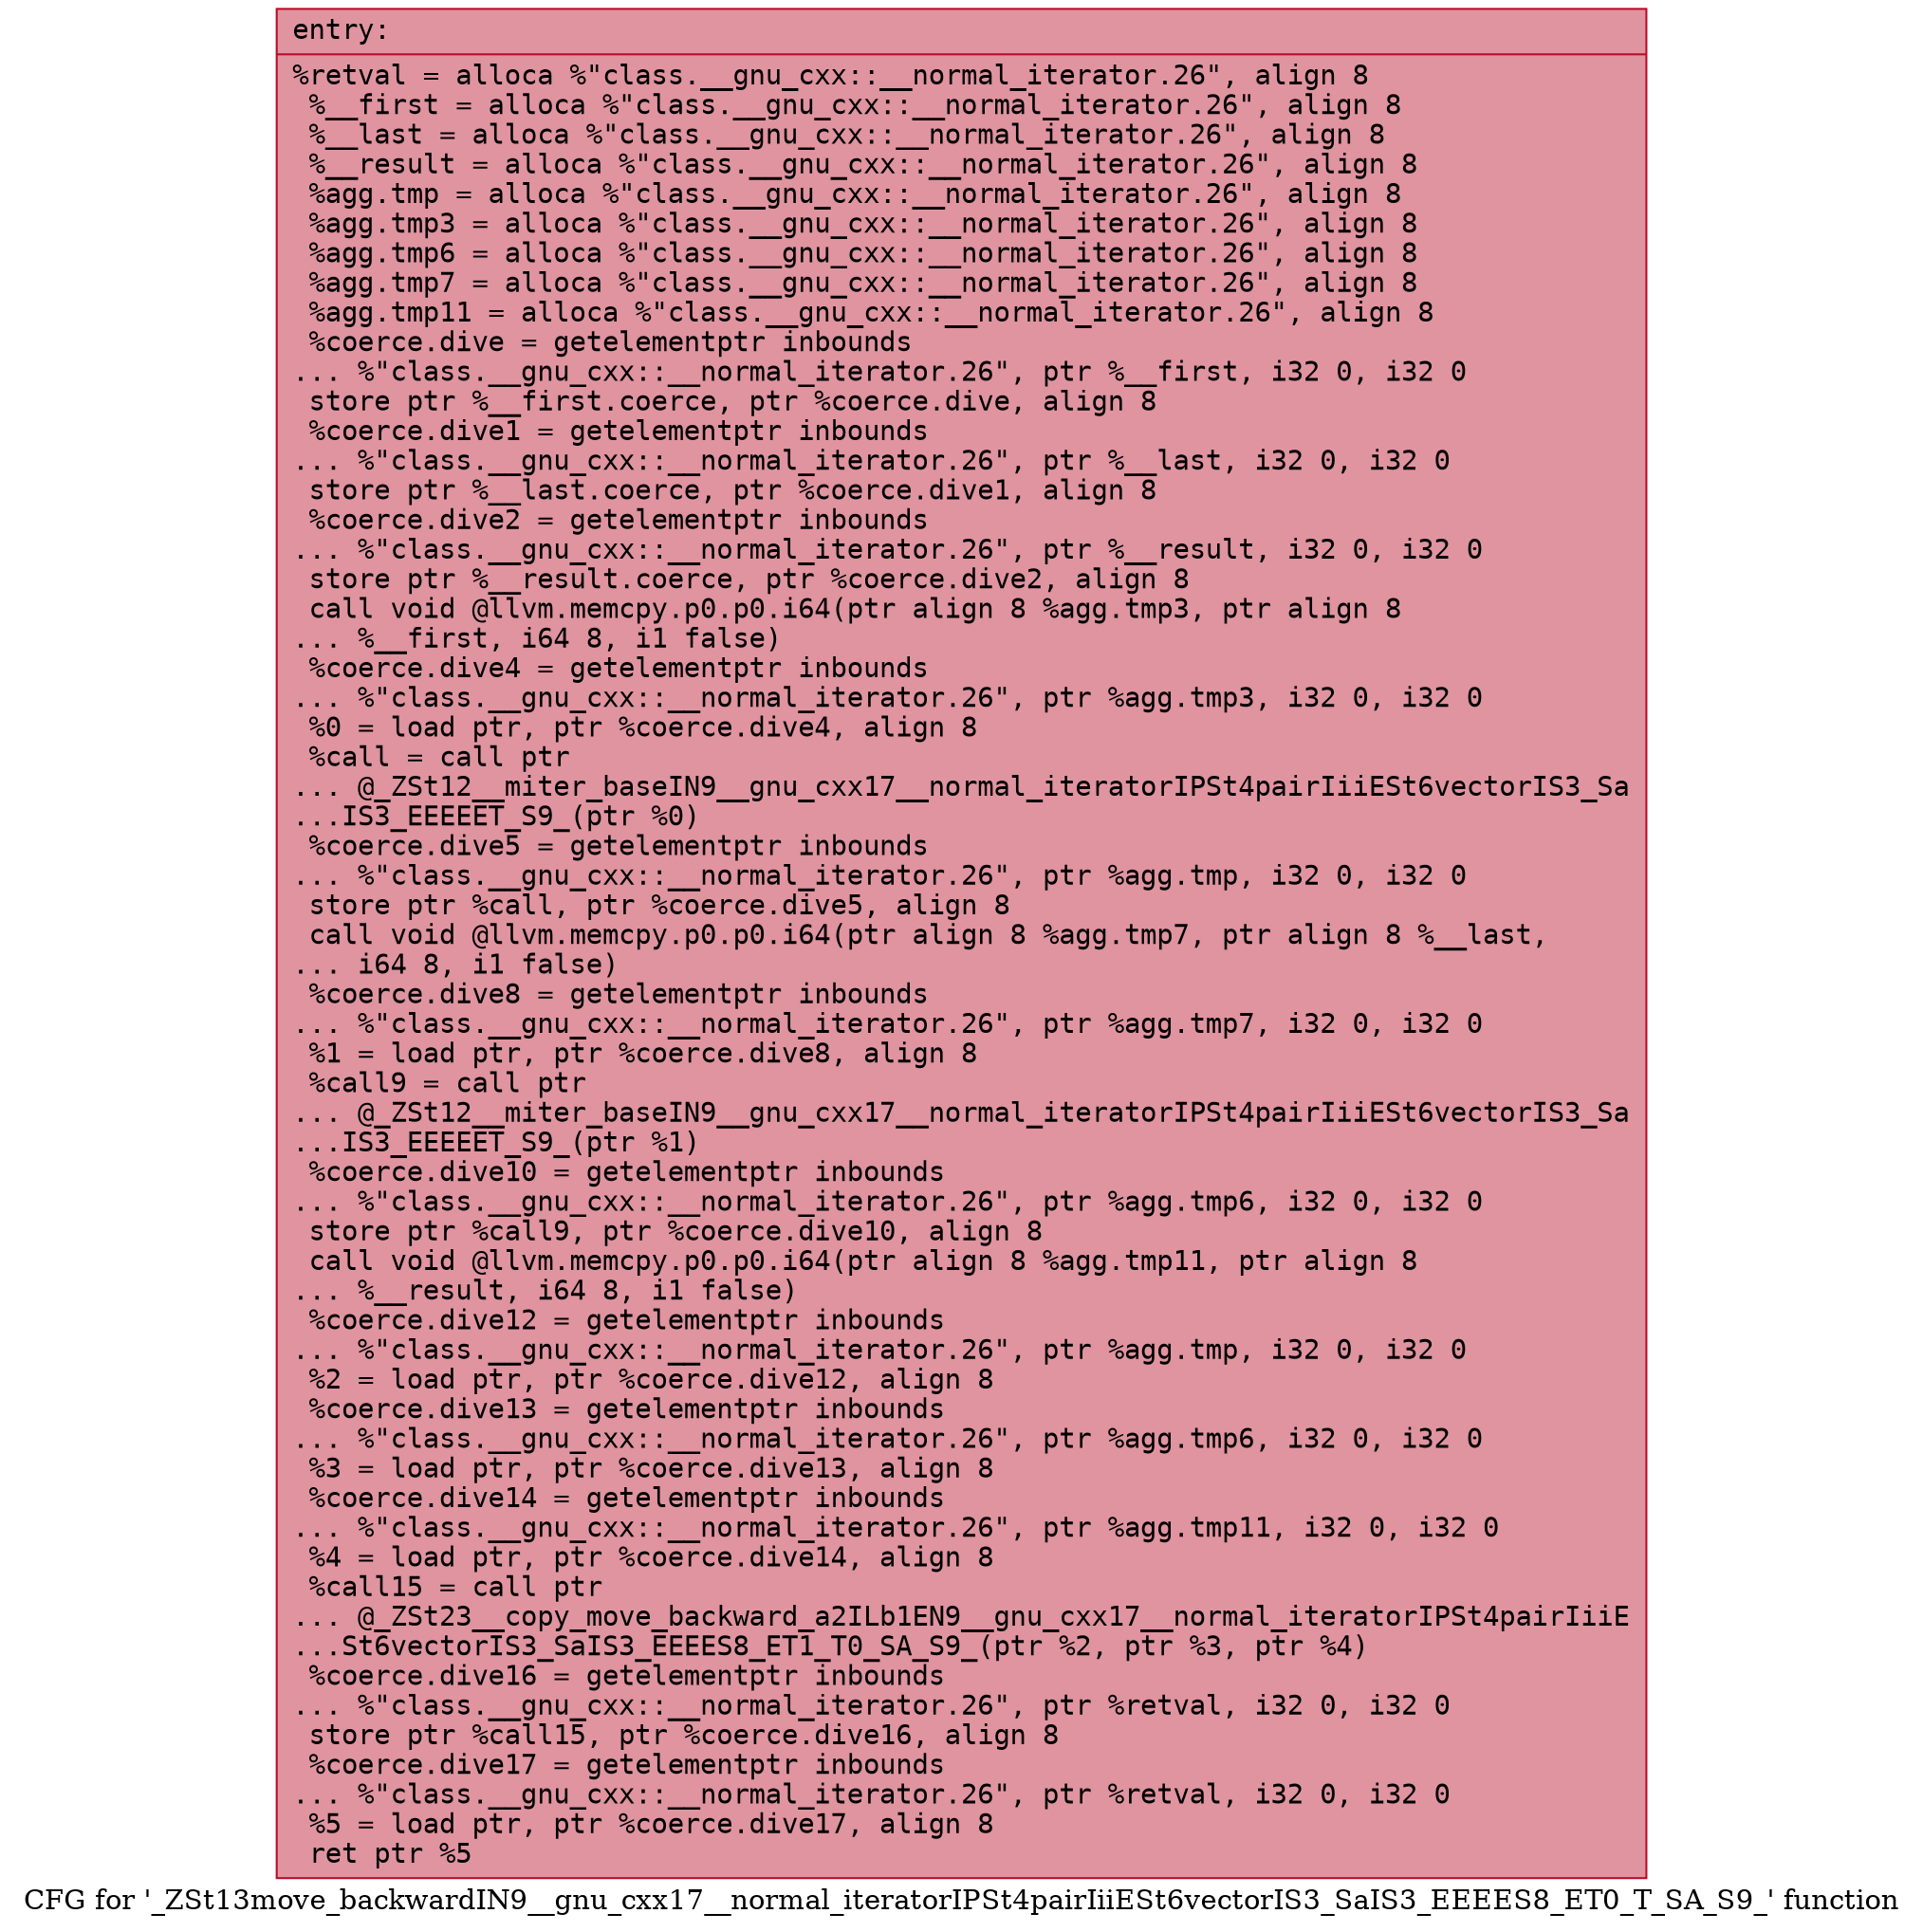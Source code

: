 digraph "CFG for '_ZSt13move_backwardIN9__gnu_cxx17__normal_iteratorIPSt4pairIiiESt6vectorIS3_SaIS3_EEEES8_ET0_T_SA_S9_' function" {
	label="CFG for '_ZSt13move_backwardIN9__gnu_cxx17__normal_iteratorIPSt4pairIiiESt6vectorIS3_SaIS3_EEEES8_ET0_T_SA_S9_' function";

	Node0x56307d76e170 [shape=record,color="#b70d28ff", style=filled, fillcolor="#b70d2870" fontname="Courier",label="{entry:\l|  %retval = alloca %\"class.__gnu_cxx::__normal_iterator.26\", align 8\l  %__first = alloca %\"class.__gnu_cxx::__normal_iterator.26\", align 8\l  %__last = alloca %\"class.__gnu_cxx::__normal_iterator.26\", align 8\l  %__result = alloca %\"class.__gnu_cxx::__normal_iterator.26\", align 8\l  %agg.tmp = alloca %\"class.__gnu_cxx::__normal_iterator.26\", align 8\l  %agg.tmp3 = alloca %\"class.__gnu_cxx::__normal_iterator.26\", align 8\l  %agg.tmp6 = alloca %\"class.__gnu_cxx::__normal_iterator.26\", align 8\l  %agg.tmp7 = alloca %\"class.__gnu_cxx::__normal_iterator.26\", align 8\l  %agg.tmp11 = alloca %\"class.__gnu_cxx::__normal_iterator.26\", align 8\l  %coerce.dive = getelementptr inbounds\l... %\"class.__gnu_cxx::__normal_iterator.26\", ptr %__first, i32 0, i32 0\l  store ptr %__first.coerce, ptr %coerce.dive, align 8\l  %coerce.dive1 = getelementptr inbounds\l... %\"class.__gnu_cxx::__normal_iterator.26\", ptr %__last, i32 0, i32 0\l  store ptr %__last.coerce, ptr %coerce.dive1, align 8\l  %coerce.dive2 = getelementptr inbounds\l... %\"class.__gnu_cxx::__normal_iterator.26\", ptr %__result, i32 0, i32 0\l  store ptr %__result.coerce, ptr %coerce.dive2, align 8\l  call void @llvm.memcpy.p0.p0.i64(ptr align 8 %agg.tmp3, ptr align 8\l... %__first, i64 8, i1 false)\l  %coerce.dive4 = getelementptr inbounds\l... %\"class.__gnu_cxx::__normal_iterator.26\", ptr %agg.tmp3, i32 0, i32 0\l  %0 = load ptr, ptr %coerce.dive4, align 8\l  %call = call ptr\l... @_ZSt12__miter_baseIN9__gnu_cxx17__normal_iteratorIPSt4pairIiiESt6vectorIS3_Sa\l...IS3_EEEEET_S9_(ptr %0)\l  %coerce.dive5 = getelementptr inbounds\l... %\"class.__gnu_cxx::__normal_iterator.26\", ptr %agg.tmp, i32 0, i32 0\l  store ptr %call, ptr %coerce.dive5, align 8\l  call void @llvm.memcpy.p0.p0.i64(ptr align 8 %agg.tmp7, ptr align 8 %__last,\l... i64 8, i1 false)\l  %coerce.dive8 = getelementptr inbounds\l... %\"class.__gnu_cxx::__normal_iterator.26\", ptr %agg.tmp7, i32 0, i32 0\l  %1 = load ptr, ptr %coerce.dive8, align 8\l  %call9 = call ptr\l... @_ZSt12__miter_baseIN9__gnu_cxx17__normal_iteratorIPSt4pairIiiESt6vectorIS3_Sa\l...IS3_EEEEET_S9_(ptr %1)\l  %coerce.dive10 = getelementptr inbounds\l... %\"class.__gnu_cxx::__normal_iterator.26\", ptr %agg.tmp6, i32 0, i32 0\l  store ptr %call9, ptr %coerce.dive10, align 8\l  call void @llvm.memcpy.p0.p0.i64(ptr align 8 %agg.tmp11, ptr align 8\l... %__result, i64 8, i1 false)\l  %coerce.dive12 = getelementptr inbounds\l... %\"class.__gnu_cxx::__normal_iterator.26\", ptr %agg.tmp, i32 0, i32 0\l  %2 = load ptr, ptr %coerce.dive12, align 8\l  %coerce.dive13 = getelementptr inbounds\l... %\"class.__gnu_cxx::__normal_iterator.26\", ptr %agg.tmp6, i32 0, i32 0\l  %3 = load ptr, ptr %coerce.dive13, align 8\l  %coerce.dive14 = getelementptr inbounds\l... %\"class.__gnu_cxx::__normal_iterator.26\", ptr %agg.tmp11, i32 0, i32 0\l  %4 = load ptr, ptr %coerce.dive14, align 8\l  %call15 = call ptr\l... @_ZSt23__copy_move_backward_a2ILb1EN9__gnu_cxx17__normal_iteratorIPSt4pairIiiE\l...St6vectorIS3_SaIS3_EEEES8_ET1_T0_SA_S9_(ptr %2, ptr %3, ptr %4)\l  %coerce.dive16 = getelementptr inbounds\l... %\"class.__gnu_cxx::__normal_iterator.26\", ptr %retval, i32 0, i32 0\l  store ptr %call15, ptr %coerce.dive16, align 8\l  %coerce.dive17 = getelementptr inbounds\l... %\"class.__gnu_cxx::__normal_iterator.26\", ptr %retval, i32 0, i32 0\l  %5 = load ptr, ptr %coerce.dive17, align 8\l  ret ptr %5\l}"];
}
